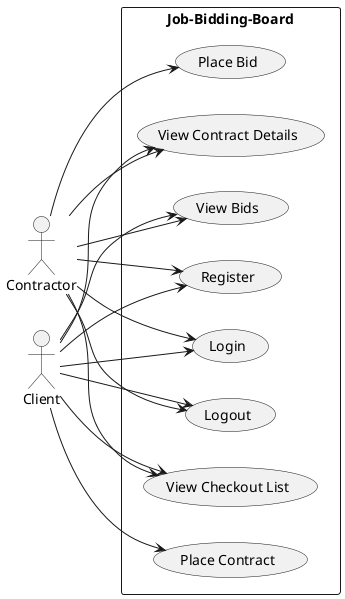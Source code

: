 @startuml
left to right direction
actor "Contractor" as c
actor "Client" as cl
rectangle Job-Bidding-Board {
  usecase "View Checkout List" as UC1
  usecase "View Contract Details" as UC2
  usecase "View Bids" as UC3
  usecase "Place Contract" as UC4
  usecase "Place Bid" as UC5
  usecase "Login" as UC6
  usecase "Logout" as UC7
  usecase "Register" as UC8
}
c --> UC1
c --> UC2
c --> UC3
c --> UC5
c --> UC6
c --> UC7
c --> UC8
cl --> UC1
cl --> UC2
cl --> UC3
cl --> UC4
cl --> UC6
cl --> UC7
cl --> UC8
@enduml